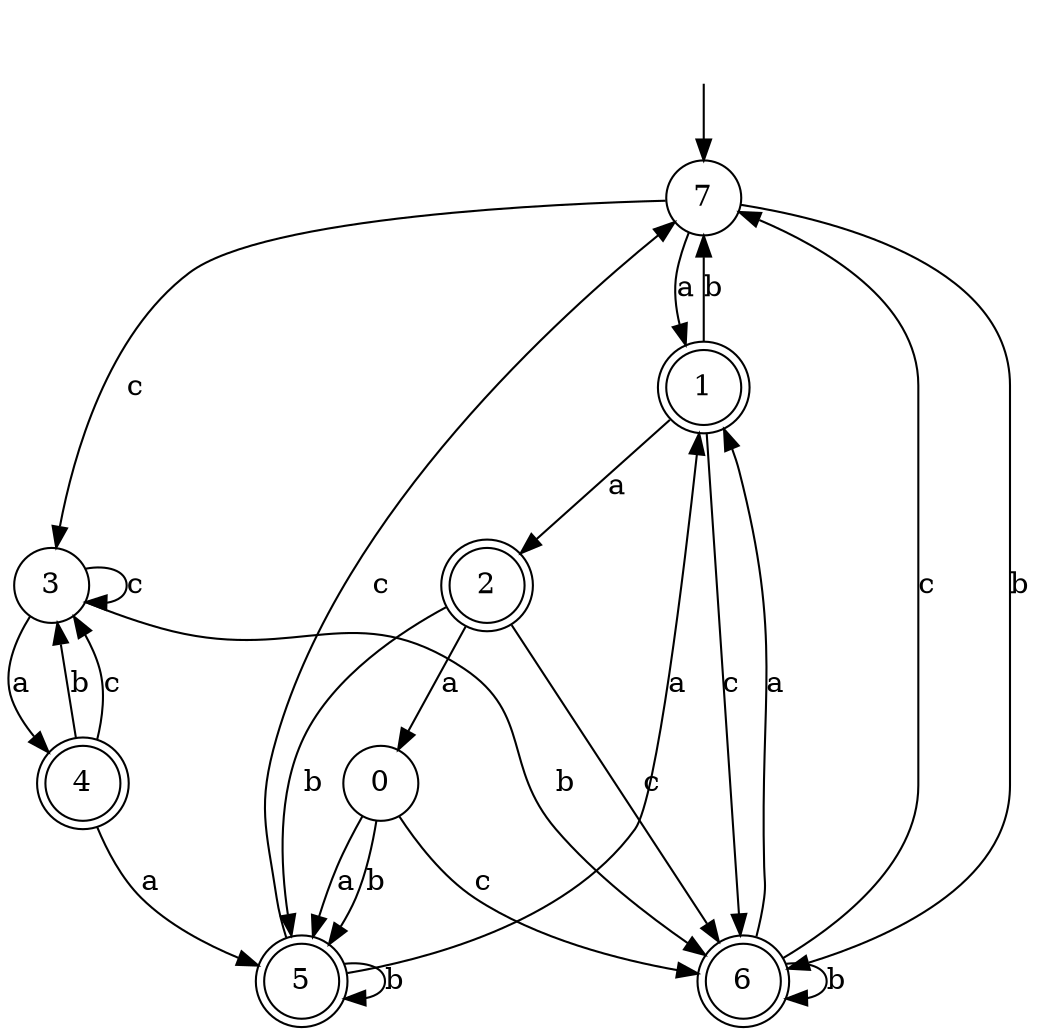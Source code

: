 digraph g {
__start [label=""shape=none]
	7[shape="circle" label="7"]
	0[shape="circle" label="0"]
	1[shape="doublecircle" label="1"]
	2[shape="doublecircle" label="2"]
	3[shape="circle" label="3"]
	4[shape="doublecircle" label="4"]
	5[shape="doublecircle" label="5"]
	6[shape="doublecircle" label="6"]

__start -> 7
	0 -> 5 [label="a"]
	0 -> 5 [label="b"]
	0 -> 6 [label="c"]
	1 -> 2 [label="a"]
	1 -> 7 [label="b"]
	1 -> 6 [label="c"]
	2 -> 0 [label="a"]
	2 -> 5 [label="b"]
	2 -> 6 [label="c"]
	3 -> 4 [label="a"]
	3 -> 6 [label="b"]
	3 -> 3 [label="c"]
	4 -> 5 [label="a"]
	4 -> 3 [label="b"]
	4 -> 3 [label="c"]
	5 -> 1 [label="a"]
	5 -> 5 [label="b"]
	5 -> 7 [label="c"]
	6 -> 1 [label="a"]
	6 -> 6 [label="b"]
	6 -> 7 [label="c"]
	7 -> 1 [label="a"]
	7 -> 6 [label="b"]
	7 -> 3 [label="c"]
}
